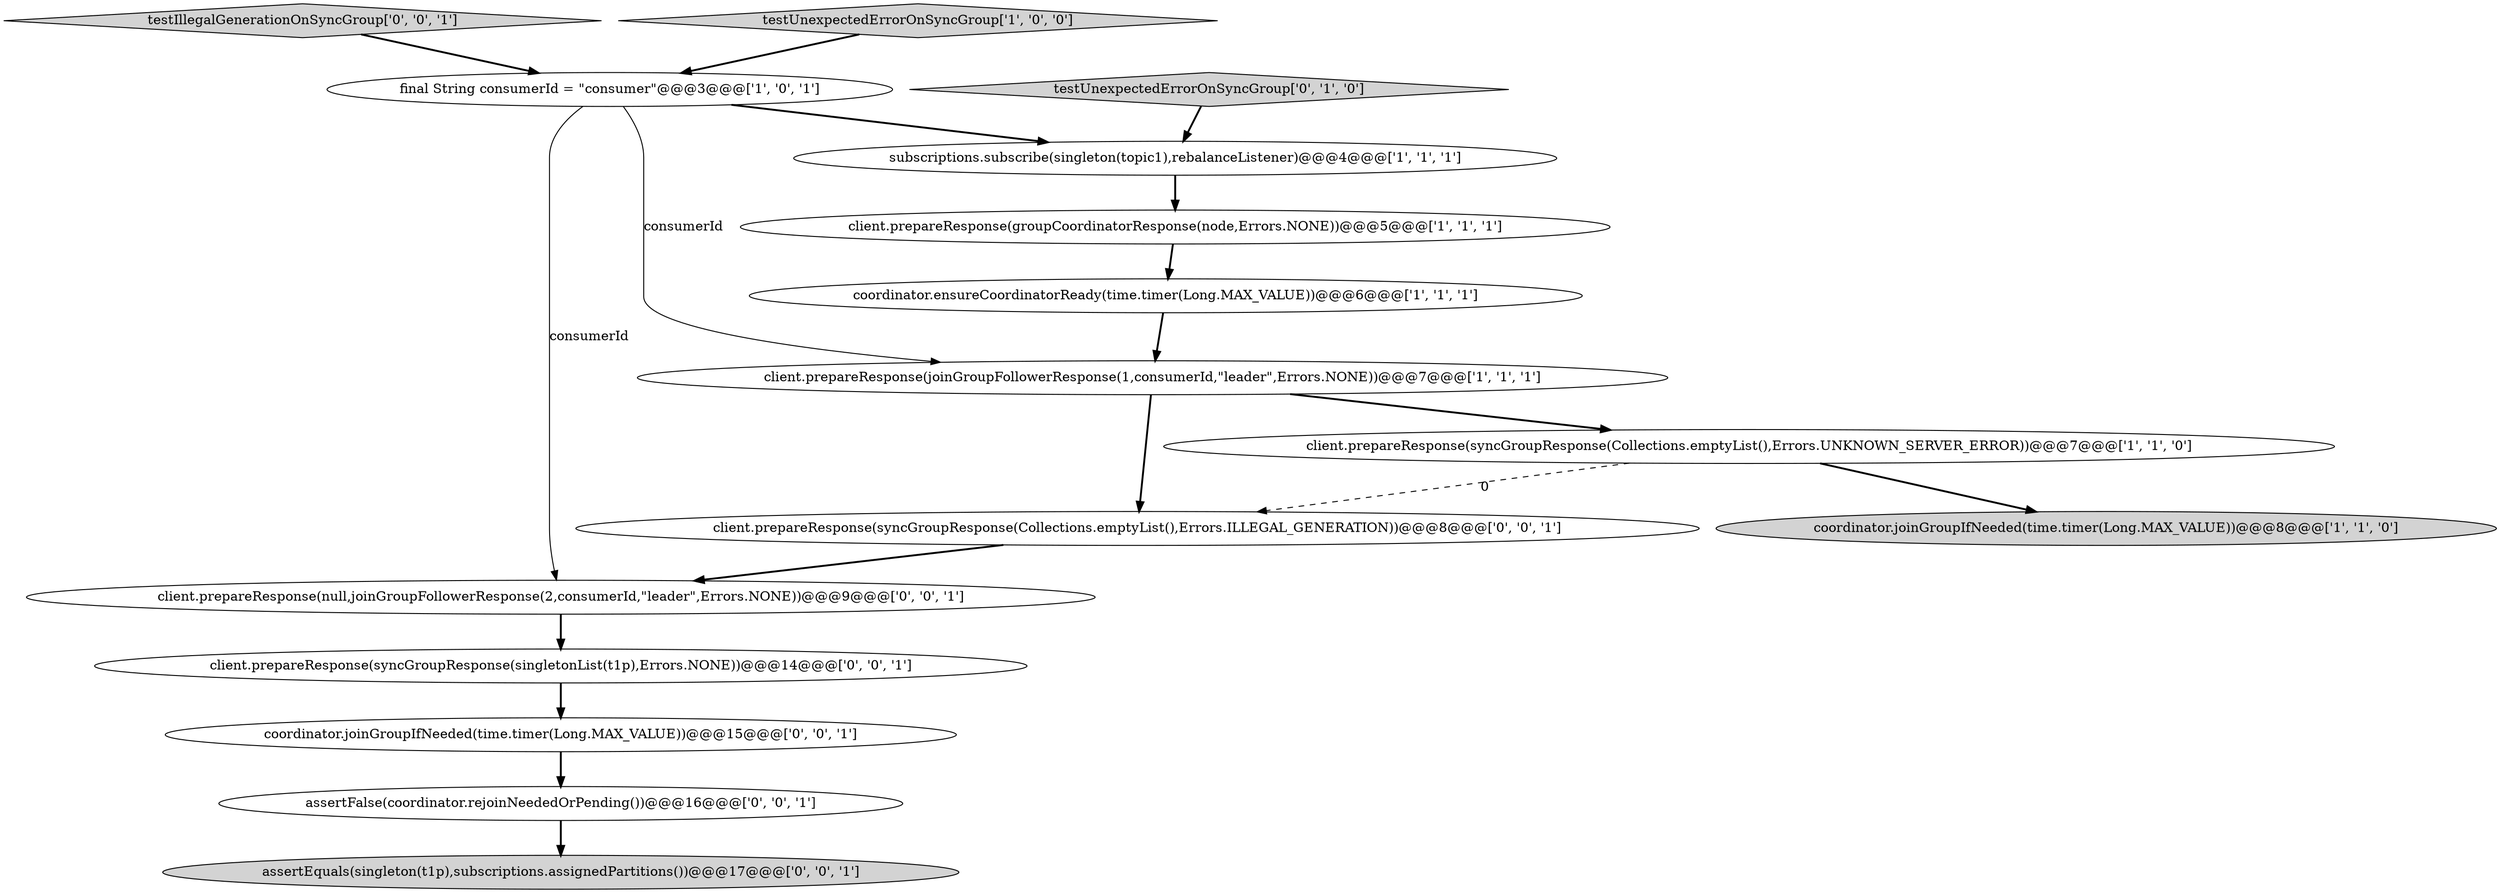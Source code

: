 digraph {
4 [style = filled, label = "client.prepareResponse(syncGroupResponse(Collections.emptyList(),Errors.UNKNOWN_SERVER_ERROR))@@@7@@@['1', '1', '0']", fillcolor = white, shape = ellipse image = "AAA0AAABBB1BBB"];
14 [style = filled, label = "client.prepareResponse(null,joinGroupFollowerResponse(2,consumerId,\"leader\",Errors.NONE))@@@9@@@['0', '0', '1']", fillcolor = white, shape = ellipse image = "AAA0AAABBB3BBB"];
12 [style = filled, label = "testIllegalGenerationOnSyncGroup['0', '0', '1']", fillcolor = lightgray, shape = diamond image = "AAA0AAABBB3BBB"];
6 [style = filled, label = "final String consumerId = \"consumer\"@@@3@@@['1', '0', '1']", fillcolor = white, shape = ellipse image = "AAA0AAABBB1BBB"];
8 [style = filled, label = "testUnexpectedErrorOnSyncGroup['0', '1', '0']", fillcolor = lightgray, shape = diamond image = "AAA0AAABBB2BBB"];
10 [style = filled, label = "client.prepareResponse(syncGroupResponse(Collections.emptyList(),Errors.ILLEGAL_GENERATION))@@@8@@@['0', '0', '1']", fillcolor = white, shape = ellipse image = "AAA0AAABBB3BBB"];
15 [style = filled, label = "coordinator.joinGroupIfNeeded(time.timer(Long.MAX_VALUE))@@@15@@@['0', '0', '1']", fillcolor = white, shape = ellipse image = "AAA0AAABBB3BBB"];
5 [style = filled, label = "coordinator.ensureCoordinatorReady(time.timer(Long.MAX_VALUE))@@@6@@@['1', '1', '1']", fillcolor = white, shape = ellipse image = "AAA0AAABBB1BBB"];
3 [style = filled, label = "client.prepareResponse(joinGroupFollowerResponse(1,consumerId,\"leader\",Errors.NONE))@@@7@@@['1', '1', '1']", fillcolor = white, shape = ellipse image = "AAA0AAABBB1BBB"];
2 [style = filled, label = "client.prepareResponse(groupCoordinatorResponse(node,Errors.NONE))@@@5@@@['1', '1', '1']", fillcolor = white, shape = ellipse image = "AAA0AAABBB1BBB"];
11 [style = filled, label = "client.prepareResponse(syncGroupResponse(singletonList(t1p),Errors.NONE))@@@14@@@['0', '0', '1']", fillcolor = white, shape = ellipse image = "AAA0AAABBB3BBB"];
1 [style = filled, label = "testUnexpectedErrorOnSyncGroup['1', '0', '0']", fillcolor = lightgray, shape = diamond image = "AAA0AAABBB1BBB"];
9 [style = filled, label = "assertEquals(singleton(t1p),subscriptions.assignedPartitions())@@@17@@@['0', '0', '1']", fillcolor = lightgray, shape = ellipse image = "AAA0AAABBB3BBB"];
13 [style = filled, label = "assertFalse(coordinator.rejoinNeededOrPending())@@@16@@@['0', '0', '1']", fillcolor = white, shape = ellipse image = "AAA0AAABBB3BBB"];
0 [style = filled, label = "subscriptions.subscribe(singleton(topic1),rebalanceListener)@@@4@@@['1', '1', '1']", fillcolor = white, shape = ellipse image = "AAA0AAABBB1BBB"];
7 [style = filled, label = "coordinator.joinGroupIfNeeded(time.timer(Long.MAX_VALUE))@@@8@@@['1', '1', '0']", fillcolor = lightgray, shape = ellipse image = "AAA0AAABBB1BBB"];
8->0 [style = bold, label=""];
5->3 [style = bold, label=""];
3->10 [style = bold, label=""];
6->14 [style = solid, label="consumerId"];
15->13 [style = bold, label=""];
6->0 [style = bold, label=""];
0->2 [style = bold, label=""];
1->6 [style = bold, label=""];
13->9 [style = bold, label=""];
4->10 [style = dashed, label="0"];
10->14 [style = bold, label=""];
14->11 [style = bold, label=""];
3->4 [style = bold, label=""];
12->6 [style = bold, label=""];
4->7 [style = bold, label=""];
11->15 [style = bold, label=""];
2->5 [style = bold, label=""];
6->3 [style = solid, label="consumerId"];
}
